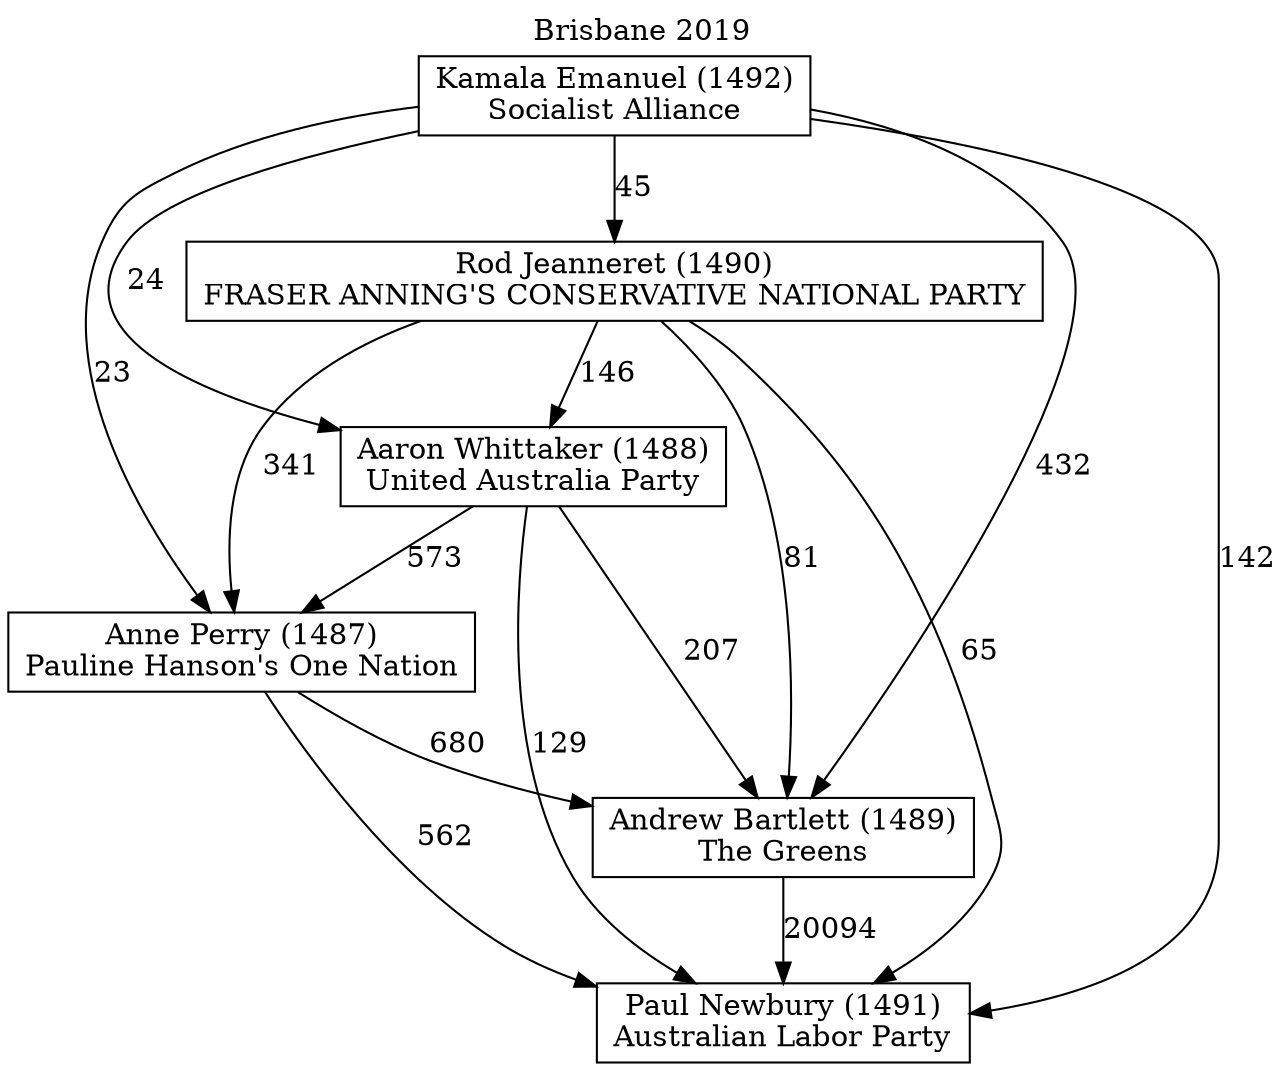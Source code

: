 // House preference flow
digraph "Paul Newbury (1491)_Brisbane_2019" {
	graph [label="Brisbane 2019" labelloc=t mclimit=10]
	node [shape=box]
	"Aaron Whittaker (1488)" [label="Aaron Whittaker (1488)
United Australia Party"]
	"Andrew Bartlett (1489)" [label="Andrew Bartlett (1489)
The Greens"]
	"Anne Perry (1487)" [label="Anne Perry (1487)
Pauline Hanson's One Nation"]
	"Kamala Emanuel (1492)" [label="Kamala Emanuel (1492)
Socialist Alliance"]
	"Paul Newbury (1491)" [label="Paul Newbury (1491)
Australian Labor Party"]
	"Rod Jeanneret (1490)" [label="Rod Jeanneret (1490)
FRASER ANNING'S CONSERVATIVE NATIONAL PARTY"]
	"Aaron Whittaker (1488)" -> "Andrew Bartlett (1489)" [label=207]
	"Aaron Whittaker (1488)" -> "Anne Perry (1487)" [label=573]
	"Aaron Whittaker (1488)" -> "Paul Newbury (1491)" [label=129]
	"Andrew Bartlett (1489)" -> "Paul Newbury (1491)" [label=20094]
	"Anne Perry (1487)" -> "Andrew Bartlett (1489)" [label=680]
	"Anne Perry (1487)" -> "Paul Newbury (1491)" [label=562]
	"Kamala Emanuel (1492)" -> "Aaron Whittaker (1488)" [label=24]
	"Kamala Emanuel (1492)" -> "Andrew Bartlett (1489)" [label=432]
	"Kamala Emanuel (1492)" -> "Anne Perry (1487)" [label=23]
	"Kamala Emanuel (1492)" -> "Paul Newbury (1491)" [label=142]
	"Kamala Emanuel (1492)" -> "Rod Jeanneret (1490)" [label=45]
	"Rod Jeanneret (1490)" -> "Aaron Whittaker (1488)" [label=146]
	"Rod Jeanneret (1490)" -> "Andrew Bartlett (1489)" [label=81]
	"Rod Jeanneret (1490)" -> "Anne Perry (1487)" [label=341]
	"Rod Jeanneret (1490)" -> "Paul Newbury (1491)" [label=65]
}
